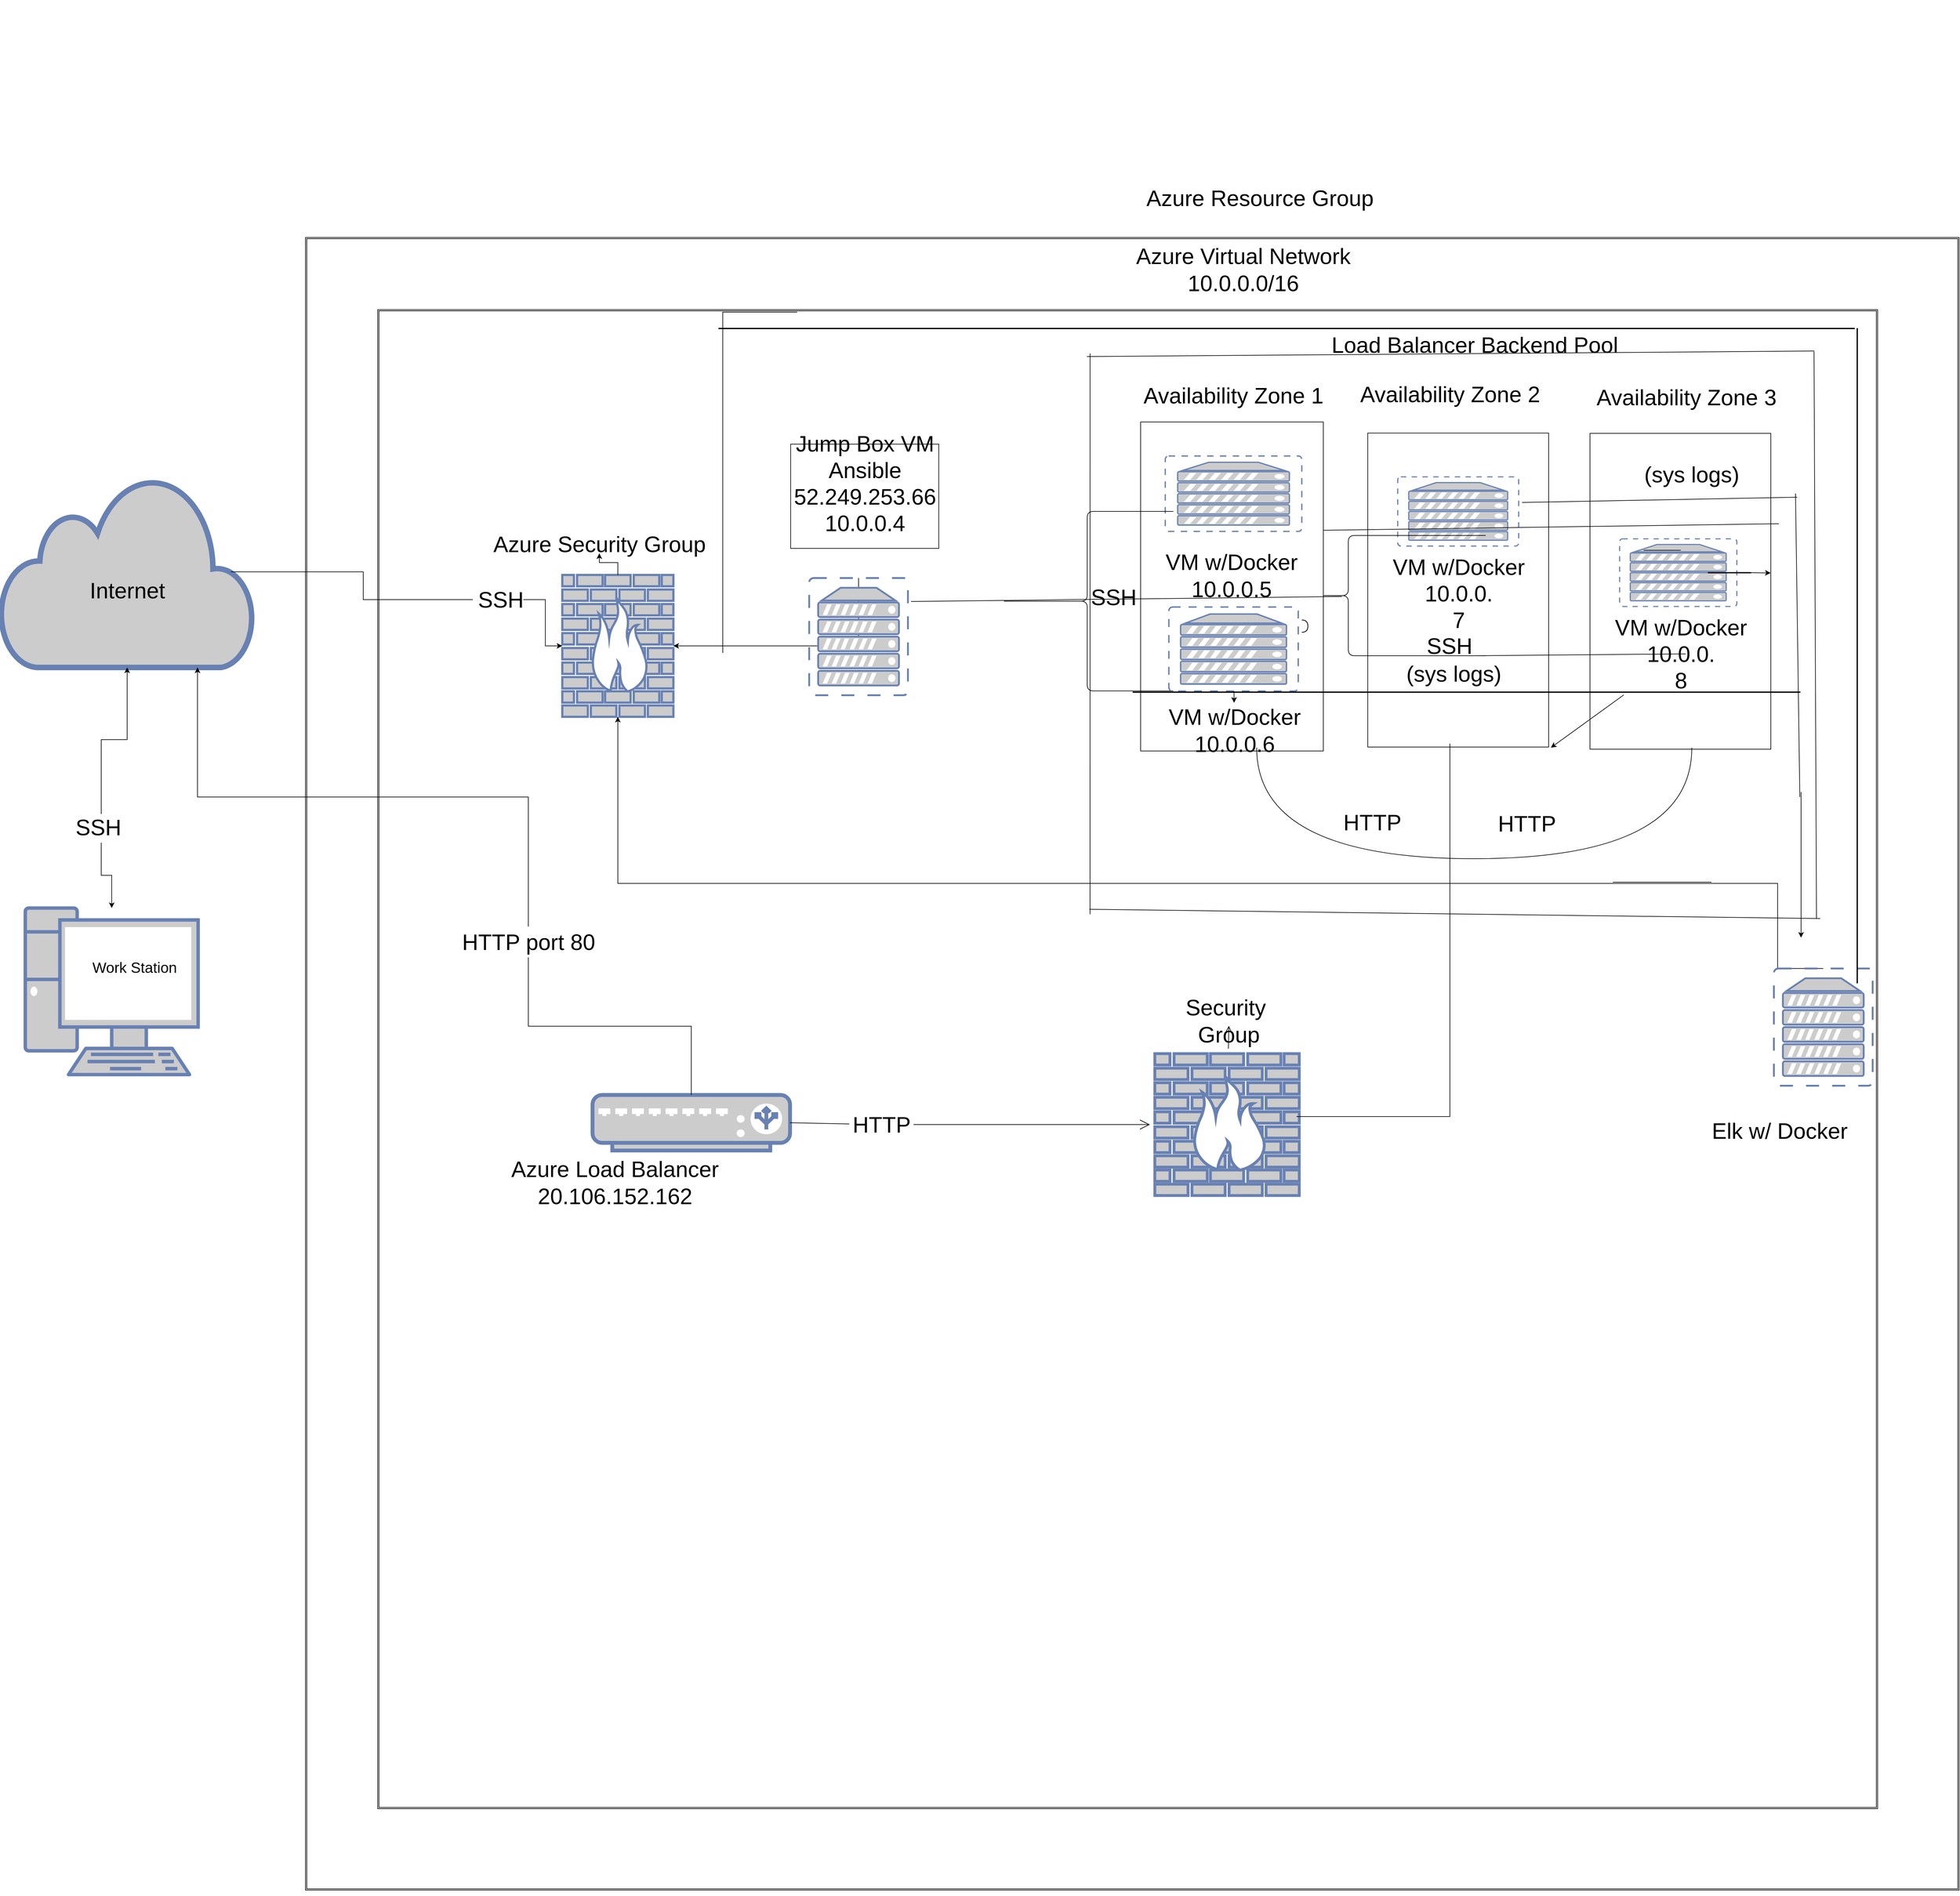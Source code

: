 <mxfile version="16.5.6" type="google"><diagram name="Page-1" id="bfe91b75-5d2c-26a0-9c1d-138518896778"><mxGraphModel dx="6733" dy="3540" grid="0" gridSize="10" guides="1" tooltips="1" connect="1" arrows="1" fold="1" page="0" pageScale="1" pageWidth="1100" pageHeight="850" background="none" math="0" shadow="0"><root><mxCell id="0"/><mxCell id="1" parent="0"/><mxCell id="-BVnMxv5ypGM0ckJ74Aj-95" value="" style="group" vertex="1" connectable="0" parent="1"><mxGeometry x="-1170" y="-596" width="3173" height="2768" as="geometry"/></mxCell><mxCell id="-BVnMxv5ypGM0ckJ74Aj-97" value="" style="whiteSpace=wrap;html=1;aspect=fixed;shadow=0;fontFamily=Helvetica;fontSize=36;fontColor=default;strokeColor=default;fillColor=default;" vertex="1" parent="-BVnMxv5ypGM0ckJ74Aj-95"><mxGeometry x="1696" y="464" width="80" height="80" as="geometry"/></mxCell><mxCell id="-BVnMxv5ypGM0ckJ74Aj-30" value="" style="whiteSpace=wrap;html=1;aspect=fixed;shadow=0;fontSize=36;" vertex="1" parent="-BVnMxv5ypGM0ckJ74Aj-95"><mxGeometry x="1608" y="609" width="440" height="440" as="geometry"/></mxCell><mxCell id="GDP7B6-S-u_dhLO9QjTM-63" value="" style="shape=ext;double=1;whiteSpace=wrap;html=1;aspect=fixed;fontSize=36;strokeColor=#000000;" parent="-BVnMxv5ypGM0ckJ74Aj-95" vertex="1"><mxGeometry x="494" y="89" width="2679" height="2679" as="geometry"/></mxCell><mxCell id="GDP7B6-S-u_dhLO9QjTM-61" value="" style="shape=ext;double=1;whiteSpace=wrap;html=1;aspect=fixed;fontSize=36;strokeColor=#000000;" parent="-BVnMxv5ypGM0ckJ74Aj-95" vertex="1"><mxGeometry x="1080" y="366" width="600" height="600" as="geometry"/></mxCell><mxCell id="GDP7B6-S-u_dhLO9QjTM-60" value="" style="shape=ext;double=1;whiteSpace=wrap;html=1;aspect=fixed;fontSize=36;strokeColor=#000000;shadow=0;" parent="-BVnMxv5ypGM0ckJ74Aj-95" vertex="1"><mxGeometry x="611" y="206" width="2430" height="2430" as="geometry"/></mxCell><mxCell id="GDP7B6-S-u_dhLO9QjTM-15" value="" style="fontColor=#0066CC;verticalAlign=top;verticalLabelPosition=bottom;labelPosition=center;align=center;html=1;outlineConnect=0;fillColor=#CCCCCC;strokeColor=#6881B3;gradientColor=none;gradientDirection=north;strokeWidth=2;shape=mxgraph.networks.pc;" parent="-BVnMxv5ypGM0ckJ74Aj-95" vertex="1"><mxGeometry x="40" y="1176" width="280" height="270" as="geometry"/></mxCell><mxCell id="GDP7B6-S-u_dhLO9QjTM-17" value="" style="html=1;outlineConnect=0;fillColor=#CCCCCC;strokeColor=#6881B3;gradientColor=none;gradientDirection=north;strokeWidth=2;shape=mxgraph.networks.cloud;fontColor=#ffffff;" parent="-BVnMxv5ypGM0ckJ74Aj-95" vertex="1"><mxGeometry y="476" width="410" height="310" as="geometry"/></mxCell><mxCell id="GDP7B6-S-u_dhLO9QjTM-19" value="&lt;font style=&quot;font-size: 36px&quot;&gt;Internet&lt;/font&gt;" style="text;html=1;resizable=0;autosize=1;align=center;verticalAlign=middle;points=[];fillColor=none;strokeColor=none;rounded=0;" parent="-BVnMxv5ypGM0ckJ74Aj-95" vertex="1"><mxGeometry x="135" y="646" width="140" height="30" as="geometry"/></mxCell><mxCell id="GDP7B6-S-u_dhLO9QjTM-21" value="" style="fontColor=#0066CC;verticalAlign=top;verticalLabelPosition=bottom;labelPosition=center;align=center;html=1;outlineConnect=0;fillColor=#CCCCCC;strokeColor=#6881B3;gradientColor=none;gradientDirection=north;strokeWidth=2;shape=mxgraph.networks.firewall;" parent="-BVnMxv5ypGM0ckJ74Aj-95" vertex="1"><mxGeometry x="910" y="636" width="180" height="230" as="geometry"/></mxCell><mxCell id="Qm0OaGZcmAFJQS0F4PH4-7" style="edgeStyle=orthogonalEdgeStyle;rounded=0;orthogonalLoop=1;jettySize=auto;html=1;exitX=0.5;exitY=0;exitDx=0;exitDy=0;exitPerimeter=0;fillColor=#000000;strokeColor=#000000;startArrow=none;" parent="-BVnMxv5ypGM0ckJ74Aj-95" source="GDP7B6-S-u_dhLO9QjTM-55" target="GDP7B6-S-u_dhLO9QjTM-17" edge="1"><mxGeometry relative="1" as="geometry"><Array as="points"><mxPoint x="855" y="996"/><mxPoint x="319" y="996"/></Array></mxGeometry></mxCell><mxCell id="GDP7B6-S-u_dhLO9QjTM-22" value="" style="fontColor=#0066CC;verticalAlign=top;verticalLabelPosition=bottom;labelPosition=center;align=center;html=1;outlineConnect=0;fillColor=#CCCCCC;strokeColor=#6881B3;gradientColor=none;gradientDirection=north;strokeWidth=2;shape=mxgraph.networks.load_balancer;" parent="-BVnMxv5ypGM0ckJ74Aj-95" vertex="1"><mxGeometry x="959" y="1479" width="320" height="90" as="geometry"/></mxCell><mxCell id="GDP7B6-S-u_dhLO9QjTM-24" value="&lt;font style=&quot;font-size: 36px&quot;&gt;Azure Security Group&lt;/font&gt;" style="text;html=1;resizable=0;autosize=1;align=center;verticalAlign=middle;points=[];fillColor=none;strokeColor=none;rounded=0;" parent="-BVnMxv5ypGM0ckJ74Aj-95" vertex="1"><mxGeometry x="790" y="571" width="360" height="30" as="geometry"/></mxCell><mxCell id="Qm0OaGZcmAFJQS0F4PH4-11" value="" style="edgeStyle=orthogonalEdgeStyle;rounded=0;orthogonalLoop=1;jettySize=auto;html=1;fontSize=36;strokeColor=#000000;fillColor=#000000;" parent="-BVnMxv5ypGM0ckJ74Aj-95" source="GDP7B6-S-u_dhLO9QjTM-21" target="GDP7B6-S-u_dhLO9QjTM-24" edge="1"><mxGeometry relative="1" as="geometry"/></mxCell><mxCell id="GDP7B6-S-u_dhLO9QjTM-27" value="Work Station&amp;nbsp;" style="text;html=1;resizable=0;autosize=1;align=center;verticalAlign=middle;points=[];fillColor=none;strokeColor=none;rounded=0;fontSize=24;" parent="-BVnMxv5ypGM0ckJ74Aj-95" vertex="1"><mxGeometry x="140" y="1258" width="160" height="30" as="geometry"/></mxCell><mxCell id="GDP7B6-S-u_dhLO9QjTM-33" style="edgeStyle=orthogonalEdgeStyle;rounded=0;orthogonalLoop=1;jettySize=auto;html=1;exitX=0.5;exitY=0;exitDx=0;exitDy=0;exitPerimeter=0;fontSize=24;strokeColor=#000000;" parent="-BVnMxv5ypGM0ckJ74Aj-95" source="GDP7B6-S-u_dhLO9QjTM-28" target="GDP7B6-S-u_dhLO9QjTM-21" edge="1"><mxGeometry relative="1" as="geometry"><Array as="points"><mxPoint x="1390" y="751"/></Array></mxGeometry></mxCell><mxCell id="GDP7B6-S-u_dhLO9QjTM-28" value="" style="fontColor=#0066CC;verticalAlign=top;verticalLabelPosition=bottom;labelPosition=center;align=center;html=1;outlineConnect=0;fillColor=#CCCCCC;strokeColor=#6881B3;gradientColor=none;gradientDirection=north;strokeWidth=2;shape=mxgraph.networks.virtual_server;fontSize=24;" parent="-BVnMxv5ypGM0ckJ74Aj-95" vertex="1"><mxGeometry x="1310" y="641" width="160" height="190" as="geometry"/></mxCell><mxCell id="GDP7B6-S-u_dhLO9QjTM-44" value="&lt;font style=&quot;font-size: 36px&quot;&gt;Jump Box VM&lt;br&gt;Ansible&lt;br&gt;52.249.253.66&lt;br&gt;10.0.0.4&lt;br&gt;&lt;br&gt;&lt;/font&gt;" style="text;html=1;resizable=0;autosize=1;align=center;verticalAlign=middle;points=[];fillColor=none;strokeColor=#000000;rounded=0;fontSize=24;" parent="-BVnMxv5ypGM0ckJ74Aj-95" vertex="1"><mxGeometry x="1280" y="424" width="240" height="169" as="geometry"/></mxCell><mxCell id="GDP7B6-S-u_dhLO9QjTM-45" value="&lt;font style=&quot;font-size: 36px&quot;&gt;Azure Load Balancer&lt;br&gt;20.106.152.162&lt;br&gt;&lt;/font&gt;" style="text;html=1;resizable=0;autosize=1;align=center;verticalAlign=middle;points=[];fillColor=none;strokeColor=none;rounded=0;fontSize=24;" parent="-BVnMxv5ypGM0ckJ74Aj-95" vertex="1"><mxGeometry x="820" y="1586" width="350" height="70" as="geometry"/></mxCell><mxCell id="-BVnMxv5ypGM0ckJ74Aj-40" value="" style="edgeStyle=orthogonalEdgeStyle;rounded=0;orthogonalLoop=1;jettySize=auto;html=1;fontFamily=Helvetica;fontSize=36;fontColor=default;" edge="1" parent="-BVnMxv5ypGM0ckJ74Aj-95" source="GDP7B6-S-u_dhLO9QjTM-56" target="GDP7B6-S-u_dhLO9QjTM-15"><mxGeometry relative="1" as="geometry"/></mxCell><mxCell id="GDP7B6-S-u_dhLO9QjTM-56" value="SSH&amp;nbsp;" style="text;html=1;resizable=0;autosize=1;align=center;verticalAlign=middle;points=[];fillColor=none;strokeColor=none;rounded=0;fontSize=36;" parent="-BVnMxv5ypGM0ckJ74Aj-95" vertex="1"><mxGeometry x="113" y="1020" width="100" height="50" as="geometry"/></mxCell><mxCell id="GDP7B6-S-u_dhLO9QjTM-23" style="edgeStyle=orthogonalEdgeStyle;rounded=0;orthogonalLoop=1;jettySize=auto;html=1;exitX=0.5;exitY=0.07;exitDx=0;exitDy=0;exitPerimeter=0;entryX=0.5;entryY=1;entryDx=0;entryDy=0;entryPerimeter=0;strokeColor=#000000;startArrow=none;" parent="-BVnMxv5ypGM0ckJ74Aj-95" source="GDP7B6-S-u_dhLO9QjTM-56" target="GDP7B6-S-u_dhLO9QjTM-17" edge="1"><mxGeometry relative="1" as="geometry"/></mxCell><mxCell id="GDP7B6-S-u_dhLO9QjTM-64" value="Azure Virtual Network&lt;br&gt;10.0.0.0/16" style="text;html=1;resizable=0;autosize=1;align=center;verticalAlign=middle;points=[];fillColor=none;strokeColor=none;rounded=0;fontSize=36;" parent="-BVnMxv5ypGM0ckJ74Aj-95" vertex="1"><mxGeometry x="1833" y="96" width="360" height="90" as="geometry"/></mxCell><mxCell id="GDP7B6-S-u_dhLO9QjTM-65" value="Load Balancer Backend Pool" style="text;html=1;resizable=0;autosize=1;align=center;verticalAlign=middle;points=[];fillColor=none;strokeColor=none;rounded=0;fontSize=36;" parent="-BVnMxv5ypGM0ckJ74Aj-95" vertex="1"><mxGeometry x="2147.5" y="238" width="480" height="50" as="geometry"/></mxCell><mxCell id="GDP7B6-S-u_dhLO9QjTM-66" value="Azure Resource Group&amp;nbsp;" style="text;html=1;resizable=0;autosize=1;align=center;verticalAlign=middle;points=[];fillColor=none;strokeColor=none;rounded=0;fontSize=36;" parent="-BVnMxv5ypGM0ckJ74Aj-95" vertex="1"><mxGeometry x="1850" width="390" height="50" as="geometry"/></mxCell><mxCell id="Qm0OaGZcmAFJQS0F4PH4-9" value="&lt;font style=&quot;font-size: 36px&quot;&gt;SSH&lt;/font&gt;" style="text;html=1;resizable=0;autosize=1;align=center;verticalAlign=middle;points=[];fillColor=none;strokeColor=none;rounded=0;" parent="-BVnMxv5ypGM0ckJ74Aj-95" vertex="1"><mxGeometry x="765" y="661" width="90" height="30" as="geometry"/></mxCell><mxCell id="Qm0OaGZcmAFJQS0F4PH4-10" value="" style="edgeStyle=orthogonalEdgeStyle;rounded=0;orthogonalLoop=1;jettySize=auto;html=1;exitX=0.91;exitY=0.5;exitDx=0;exitDy=0;exitPerimeter=0;fontSize=18;strokeColor=#000000;endArrow=none;" parent="-BVnMxv5ypGM0ckJ74Aj-95" source="GDP7B6-S-u_dhLO9QjTM-17" target="Qm0OaGZcmAFJQS0F4PH4-9" edge="1"><mxGeometry relative="1" as="geometry"><mxPoint x="592.2" y="606" as="sourcePoint"/><mxPoint x="1040" y="636" as="targetPoint"/></mxGeometry></mxCell><mxCell id="GDP7B6-S-u_dhLO9QjTM-55" value="HTTP port 80" style="text;html=1;resizable=0;autosize=1;align=center;verticalAlign=middle;points=[];fillColor=none;strokeColor=none;rounded=0;fontSize=36;" parent="-BVnMxv5ypGM0ckJ74Aj-95" vertex="1"><mxGeometry x="740" y="1206" width="230" height="50" as="geometry"/></mxCell><mxCell id="Qm0OaGZcmAFJQS0F4PH4-14" value="" style="edgeStyle=orthogonalEdgeStyle;rounded=0;orthogonalLoop=1;jettySize=auto;html=1;exitX=0.5;exitY=0;exitDx=0;exitDy=0;exitPerimeter=0;fillColor=#000000;strokeColor=#000000;endArrow=none;" parent="-BVnMxv5ypGM0ckJ74Aj-95" source="GDP7B6-S-u_dhLO9QjTM-22" target="GDP7B6-S-u_dhLO9QjTM-55" edge="1"><mxGeometry relative="1" as="geometry"><mxPoint x="970" y="1476" as="sourcePoint"/><mxPoint x="420" y="761" as="targetPoint"/></mxGeometry></mxCell><mxCell id="M41piIpReMYfegAQFZD9-7" value="" style="fontColor=#0066CC;verticalAlign=top;verticalLabelPosition=bottom;labelPosition=center;align=center;html=1;outlineConnect=0;fillColor=#CCCCCC;strokeColor=#6881B3;gradientColor=none;gradientDirection=north;strokeWidth=2;shape=mxgraph.networks.firewall;" parent="-BVnMxv5ypGM0ckJ74Aj-95" vertex="1"><mxGeometry x="1870" y="1412" width="234" height="230" as="geometry"/></mxCell><mxCell id="GDP7B6-S-u_dhLO9QjTM-26" style="edgeStyle=orthogonalEdgeStyle;rounded=0;orthogonalLoop=1;jettySize=auto;html=1;exitX=0.91;exitY=0.5;exitDx=0;exitDy=0;exitPerimeter=0;fontSize=18;strokeColor=#000000;startArrow=none;" parent="-BVnMxv5ypGM0ckJ74Aj-95" source="Qm0OaGZcmAFJQS0F4PH4-9" target="GDP7B6-S-u_dhLO9QjTM-21" edge="1"><mxGeometry relative="1" as="geometry"/></mxCell><mxCell id="M41piIpReMYfegAQFZD9-9" value="&lt;font style=&quot;font-size: 36px&quot;&gt;Security&amp;nbsp; Group&lt;/font&gt;" style="text;strokeColor=none;fillColor=none;html=1;align=center;verticalAlign=middle;whiteSpace=wrap;rounded=0;hachureGap=4;fontSize=16;" parent="-BVnMxv5ypGM0ckJ74Aj-95" vertex="1"><mxGeometry x="1960" y="1358" width="60" height="1" as="geometry"/></mxCell><mxCell id="M41piIpReMYfegAQFZD9-13" value="" style="edgeStyle=none;curved=1;rounded=0;orthogonalLoop=1;jettySize=auto;html=1;fontSize=12;endArrow=open;startSize=14;endSize=14;sourcePerimeterSpacing=8;targetPerimeterSpacing=8;" parent="-BVnMxv5ypGM0ckJ74Aj-95" source="M41piIpReMYfegAQFZD9-7" target="M41piIpReMYfegAQFZD9-9" edge="1"><mxGeometry relative="1" as="geometry"/></mxCell><mxCell id="-BVnMxv5ypGM0ckJ74Aj-2" value="Elk w/ Docker" style="text;html=1;resizable=0;autosize=1;align=center;verticalAlign=middle;points=[];fillColor=none;strokeColor=none;rounded=0;fontSize=36;" vertex="1" parent="-BVnMxv5ypGM0ckJ74Aj-95"><mxGeometry x="2767" y="1513" width="230" height="47" as="geometry"/></mxCell><mxCell id="-BVnMxv5ypGM0ckJ74Aj-23" style="edgeStyle=orthogonalEdgeStyle;rounded=0;orthogonalLoop=1;jettySize=auto;html=1;exitX=0.5;exitY=0;exitDx=0;exitDy=0;exitPerimeter=0;entryX=0.5;entryY=1;entryDx=0;entryDy=0;entryPerimeter=0;fontSize=36;" edge="1" parent="-BVnMxv5ypGM0ckJ74Aj-95" source="-BVnMxv5ypGM0ckJ74Aj-3" target="GDP7B6-S-u_dhLO9QjTM-21"><mxGeometry relative="1" as="geometry"><Array as="points"><mxPoint x="2879" y="1136"/><mxPoint x="1000" y="1136"/></Array></mxGeometry></mxCell><mxCell id="-BVnMxv5ypGM0ckJ74Aj-3" value="" style="fontColor=#0066CC;verticalAlign=top;verticalLabelPosition=bottom;labelPosition=center;align=center;html=1;outlineConnect=0;fillColor=#CCCCCC;strokeColor=#6881B3;gradientColor=none;gradientDirection=north;strokeWidth=2;shape=mxgraph.networks.virtual_server;fontSize=24;" vertex="1" parent="-BVnMxv5ypGM0ckJ74Aj-95"><mxGeometry x="2873" y="1274" width="160" height="190" as="geometry"/></mxCell><mxCell id="-BVnMxv5ypGM0ckJ74Aj-5" value="HTTP" style="text;html=1;resizable=0;autosize=1;align=center;verticalAlign=middle;points=[];fillColor=none;strokeColor=none;rounded=0;fontSize=36;" vertex="1" parent="-BVnMxv5ypGM0ckJ74Aj-95"><mxGeometry x="1375" y="1503.5" width="104" height="47" as="geometry"/></mxCell><mxCell id="-BVnMxv5ypGM0ckJ74Aj-6" value="" style="edgeStyle=none;curved=1;rounded=0;orthogonalLoop=1;jettySize=auto;html=1;exitX=1;exitY=0.5;exitDx=0;exitDy=0;exitPerimeter=0;fontSize=12;endArrow=none;startSize=14;endSize=14;sourcePerimeterSpacing=8;" edge="1" parent="-BVnMxv5ypGM0ckJ74Aj-95" source="GDP7B6-S-u_dhLO9QjTM-22" target="-BVnMxv5ypGM0ckJ74Aj-5"><mxGeometry relative="1" as="geometry"><mxPoint x="1130" y="1521" as="sourcePoint"/><mxPoint x="1335.0" y="1521" as="targetPoint"/></mxGeometry></mxCell><mxCell id="M41piIpReMYfegAQFZD9-8" style="edgeStyle=none;curved=1;rounded=0;orthogonalLoop=1;jettySize=auto;html=1;exitX=1;exitY=0.5;exitDx=0;exitDy=0;exitPerimeter=0;fontSize=12;endArrow=open;startSize=14;endSize=14;targetPerimeterSpacing=8;startArrow=none;" parent="-BVnMxv5ypGM0ckJ74Aj-95" source="-BVnMxv5ypGM0ckJ74Aj-5" target="M41piIpReMYfegAQFZD9-7" edge="1"><mxGeometry relative="1" as="geometry"/></mxCell><mxCell id="-BVnMxv5ypGM0ckJ74Aj-24" style="edgeStyle=orthogonalEdgeStyle;rounded=0;orthogonalLoop=1;jettySize=auto;html=1;exitX=0.5;exitY=1;exitDx=0;exitDy=0;fontSize=36;" edge="1" parent="-BVnMxv5ypGM0ckJ74Aj-95" source="GDP7B6-S-u_dhLO9QjTM-63" target="GDP7B6-S-u_dhLO9QjTM-63"><mxGeometry relative="1" as="geometry"/></mxCell><mxCell id="-BVnMxv5ypGM0ckJ74Aj-59" value="" style="group" vertex="1" connectable="0" parent="-BVnMxv5ypGM0ckJ74Aj-95"><mxGeometry x="2215" y="406" width="458" height="716" as="geometry"/></mxCell><mxCell id="-BVnMxv5ypGM0ckJ74Aj-60" value="" style="whiteSpace=wrap;html=1;shadow=0;fontFamily=Helvetica;fontSize=36;fontColor=default;strokeColor=default;fillColor=default;" vertex="1" parent="-BVnMxv5ypGM0ckJ74Aj-59"><mxGeometry width="293" height="509" as="geometry"/></mxCell><mxCell id="-BVnMxv5ypGM0ckJ74Aj-61" value="" style="fontColor=#0066CC;verticalAlign=top;verticalLabelPosition=bottom;labelPosition=center;align=center;html=1;outlineConnect=0;fillColor=#CCCCCC;strokeColor=#6881B3;gradientColor=none;gradientDirection=north;strokeWidth=2;shape=mxgraph.networks.virtual_server;fontSize=24;" vertex="1" parent="-BVnMxv5ypGM0ckJ74Aj-59"><mxGeometry x="48.5" y="71" width="196" height="112.17" as="geometry"/></mxCell><mxCell id="-BVnMxv5ypGM0ckJ74Aj-62" value="VM w/Docker&lt;br&gt;10.0.0.&lt;br&gt;7" style="text;html=1;resizable=0;autosize=1;align=center;verticalAlign=middle;points=[];fillColor=none;strokeColor=none;rounded=0;fontSize=36;" vertex="1" parent="-BVnMxv5ypGM0ckJ74Aj-59"><mxGeometry x="34.5" y="193.853" width="224" height="133" as="geometry"/></mxCell><mxCell id="-BVnMxv5ypGM0ckJ74Aj-120" value="" style="shape=curlyBracket;whiteSpace=wrap;html=1;rounded=1;shadow=0;fontFamily=Helvetica;fontSize=36;fontColor=default;strokeColor=default;fillColor=default;direction=east;size=0.5;" vertex="1" parent="-BVnMxv5ypGM0ckJ74Aj-59"><mxGeometry x="-254" y="166" width="445" height="195" as="geometry"/></mxCell><mxCell id="-BVnMxv5ypGM0ckJ74Aj-139" value="(sys logs)" style="text;html=1;resizable=0;autosize=1;align=center;verticalAlign=middle;points=[];fillColor=none;strokeColor=none;rounded=0;shadow=0;fontFamily=Helvetica;fontSize=36;fontColor=default;" vertex="1" parent="-BVnMxv5ypGM0ckJ74Aj-59"><mxGeometry x="57" y="366" width="164" height="47" as="geometry"/></mxCell><mxCell id="-BVnMxv5ypGM0ckJ74Aj-140" value="SSH" style="text;html=1;resizable=0;autosize=1;align=center;verticalAlign=middle;points=[];fillColor=none;strokeColor=none;rounded=0;shadow=0;fontFamily=Helvetica;fontSize=36;fontColor=default;" vertex="1" parent="-BVnMxv5ypGM0ckJ74Aj-59"><mxGeometry x="90" y="321" width="84" height="47" as="geometry"/></mxCell><mxCell id="-BVnMxv5ypGM0ckJ74Aj-56" value="" style="group" vertex="1" connectable="0" parent="-BVnMxv5ypGM0ckJ74Aj-95"><mxGeometry x="2575" y="384.5" width="351" height="512" as="geometry"/></mxCell><mxCell id="-BVnMxv5ypGM0ckJ74Aj-44" value="" style="whiteSpace=wrap;html=1;shadow=0;fontFamily=Helvetica;fontSize=36;fontColor=default;strokeColor=default;fillColor=default;" vertex="1" parent="-BVnMxv5ypGM0ckJ74Aj-56"><mxGeometry y="22" width="293" height="512" as="geometry"/></mxCell><mxCell id="GDP7B6-S-u_dhLO9QjTM-30" value="" style="fontColor=#0066CC;verticalAlign=top;verticalLabelPosition=bottom;labelPosition=center;align=center;html=1;outlineConnect=0;fillColor=#CCCCCC;strokeColor=#6881B3;gradientColor=none;gradientDirection=north;strokeWidth=2;shape=mxgraph.networks.virtual_server;fontSize=24;" parent="-BVnMxv5ypGM0ckJ74Aj-56" vertex="1"><mxGeometry x="48" y="193" width="190" height="109.64" as="geometry"/></mxCell><mxCell id="GDP7B6-S-u_dhLO9QjTM-49" value="VM w/Docker&lt;br&gt;10.0.0.&lt;br&gt;8" style="text;html=1;resizable=0;autosize=1;align=center;verticalAlign=middle;points=[];fillColor=none;strokeColor=none;rounded=0;fontSize=36;" parent="-BVnMxv5ypGM0ckJ74Aj-56" vertex="1"><mxGeometry x="34.5" y="313.003" width="224" height="133" as="geometry"/></mxCell><mxCell id="-BVnMxv5ypGM0ckJ74Aj-127" value="" style="endArrow=none;html=1;rounded=0;fontFamily=Helvetica;fontSize=36;fontColor=default;entryX=0.955;entryY=0.322;entryDx=0;entryDy=0;entryPerimeter=0;" edge="1" parent="-BVnMxv5ypGM0ckJ74Aj-56"><mxGeometry relative="1" as="geometry"><mxPoint x="-110" y="134.04" as="sourcePoint"/><mxPoint x="335.65" y="125.5" as="targetPoint"/></mxGeometry></mxCell><mxCell id="-BVnMxv5ypGM0ckJ74Aj-128" value="&lt;div style=&quot;text-align: center&quot;&gt;&lt;font face=&quot;helvetica&quot;&gt;(sys logs)&lt;/font&gt;&lt;/div&gt;" style="text;whiteSpace=wrap;html=1;fontSize=36;fontFamily=Helvetica;fontColor=default;" vertex="1" parent="-BVnMxv5ypGM0ckJ74Aj-56"><mxGeometry x="86" y="60.5" width="158.5" height="57" as="geometry"/></mxCell><mxCell id="-BVnMxv5ypGM0ckJ74Aj-142" value="" style="endArrow=none;html=1;rounded=0;fontFamily=Helvetica;fontSize=36;fontColor=default;exitX=0.99;exitY=0.99;exitDx=0;exitDy=0;exitPerimeter=0;" edge="1" parent="-BVnMxv5ypGM0ckJ74Aj-56" source="-BVnMxv5ypGM0ckJ74Aj-71"><mxGeometry relative="1" as="geometry"><mxPoint x="-35" y="171.5" as="sourcePoint"/><mxPoint x="306" y="168.5" as="targetPoint"/></mxGeometry></mxCell><mxCell id="-BVnMxv5ypGM0ckJ74Aj-148" style="edgeStyle=none;rounded=0;orthogonalLoop=1;jettySize=auto;html=1;exitX=1;exitY=0.5;exitDx=0;exitDy=0;exitPerimeter=0;entryX=0.999;entryY=0.442;entryDx=0;entryDy=0;entryPerimeter=0;fontFamily=Helvetica;fontSize=36;fontColor=default;" edge="1" parent="-BVnMxv5ypGM0ckJ74Aj-56" source="-BVnMxv5ypGM0ckJ74Aj-147" target="-BVnMxv5ypGM0ckJ74Aj-44"><mxGeometry relative="1" as="geometry"/></mxCell><mxCell id="-BVnMxv5ypGM0ckJ74Aj-147" value="" style="line;strokeWidth=2;html=1;shadow=0;fontFamily=Helvetica;fontSize=36;fontColor=default;fillColor=default;" vertex="1" parent="-BVnMxv5ypGM0ckJ74Aj-56"><mxGeometry x="191" y="242.82" width="70" height="10" as="geometry"/></mxCell><mxCell id="-BVnMxv5ypGM0ckJ74Aj-69" value="" style="group" vertex="1" connectable="0" parent="-BVnMxv5ypGM0ckJ74Aj-95"><mxGeometry x="1847" y="388" width="296" height="549" as="geometry"/></mxCell><mxCell id="-BVnMxv5ypGM0ckJ74Aj-70" value="" style="whiteSpace=wrap;html=1;shadow=0;fontFamily=Helvetica;fontSize=36;fontColor=default;strokeColor=default;fillColor=default;" vertex="1" parent="-BVnMxv5ypGM0ckJ74Aj-69"><mxGeometry width="296" height="533.374" as="geometry"/></mxCell><mxCell id="-BVnMxv5ypGM0ckJ74Aj-71" value="" style="fontColor=#0066CC;verticalAlign=top;verticalLabelPosition=bottom;labelPosition=center;align=center;html=1;outlineConnect=0;fillColor=#CCCCCC;strokeColor=#6881B3;gradientColor=none;gradientDirection=north;strokeWidth=2;shape=mxgraph.networks.virtual_server;fontSize=24;" vertex="1" parent="-BVnMxv5ypGM0ckJ74Aj-69"><mxGeometry x="39.904" y="55.182" width="221.242" height="122.218" as="geometry"/></mxCell><mxCell id="-BVnMxv5ypGM0ckJ74Aj-72" value="VM w/Docker&lt;br&gt;10.0.0.5" style="text;html=1;resizable=0;autosize=1;align=center;verticalAlign=middle;points=[];fillColor=none;strokeColor=none;rounded=0;fontSize=36;" vertex="1" parent="-BVnMxv5ypGM0ckJ74Aj-69"><mxGeometry x="34.853" y="203.837" width="224" height="90" as="geometry"/></mxCell><mxCell id="-BVnMxv5ypGM0ckJ74Aj-79" value="" style="edgeStyle=none;rounded=0;orthogonalLoop=1;jettySize=auto;html=1;fontFamily=Helvetica;fontSize=36;fontColor=default;" edge="1" parent="-BVnMxv5ypGM0ckJ74Aj-69" source="-BVnMxv5ypGM0ckJ74Aj-1" target="-BVnMxv5ypGM0ckJ74Aj-26"><mxGeometry relative="1" as="geometry"/></mxCell><mxCell id="-BVnMxv5ypGM0ckJ74Aj-1" value="" style="fontColor=#0066CC;verticalAlign=top;verticalLabelPosition=bottom;labelPosition=center;align=center;html=1;outlineConnect=0;fillColor=#CCCCCC;strokeColor=#6881B3;gradientColor=none;gradientDirection=north;strokeWidth=2;shape=mxgraph.networks.virtual_server;fontSize=24;" vertex="1" parent="-BVnMxv5ypGM0ckJ74Aj-69"><mxGeometry x="45.713" y="300.02" width="209.625" height="136.281" as="geometry"/></mxCell><mxCell id="-BVnMxv5ypGM0ckJ74Aj-26" value="VM w/Docker&lt;br&gt;10.0.0.6" style="text;html=1;resizable=0;autosize=1;align=center;verticalAlign=middle;points=[];fillColor=none;strokeColor=none;rounded=0;fontSize=36;" vertex="1" parent="-BVnMxv5ypGM0ckJ74Aj-69"><mxGeometry x="39.904" y="455.243" width="224" height="90" as="geometry"/></mxCell><mxCell id="-BVnMxv5ypGM0ckJ74Aj-76" value="&#10;&#10;&lt;span style=&quot;color: rgb(0, 0, 0); font-family: helvetica; font-size: 36px; font-style: normal; font-weight: 400; letter-spacing: normal; text-align: center; text-indent: 0px; text-transform: none; word-spacing: 0px; background-color: rgb(255, 255, 255); display: inline; float: none;&quot;&gt;Availability Zone 1&lt;/span&gt;&#10;&#10;" style="text;html=1;resizable=0;autosize=1;align=center;verticalAlign=middle;points=[];fillColor=none;strokeColor=none;rounded=0;shadow=0;fontFamily=Helvetica;fontSize=36;fontColor=default;" vertex="1" parent="-BVnMxv5ypGM0ckJ74Aj-95"><mxGeometry x="1846.5" y="257" width="301" height="176" as="geometry"/></mxCell><mxCell id="-BVnMxv5ypGM0ckJ74Aj-77" value="Availability Zone 2" style="text;html=1;resizable=0;autosize=1;align=center;verticalAlign=middle;points=[];fillColor=none;strokeColor=none;rounded=0;shadow=0;fontFamily=Helvetica;fontSize=36;fontColor=default;" vertex="1" parent="-BVnMxv5ypGM0ckJ74Aj-95"><mxGeometry x="2197" y="319" width="301" height="47" as="geometry"/></mxCell><mxCell id="-BVnMxv5ypGM0ckJ74Aj-78" value="&lt;br&gt;&lt;br&gt;&lt;span style=&quot;color: rgb(0 , 0 , 0) ; font-family: &amp;#34;helvetica&amp;#34; ; font-size: 36px ; font-style: normal ; font-weight: 400 ; letter-spacing: normal ; text-align: center ; text-indent: 0px ; text-transform: none ; word-spacing: 0px ; background-color: rgb(255 , 255 , 255) ; display: inline ; float: none&quot;&gt;Availability Zone 3&lt;/span&gt;" style="text;html=1;resizable=0;autosize=1;align=center;verticalAlign=middle;points=[];fillColor=none;strokeColor=none;rounded=0;shadow=0;fontFamily=Helvetica;fontSize=36;fontColor=default;" vertex="1" parent="-BVnMxv5ypGM0ckJ74Aj-95"><mxGeometry x="2580" y="238" width="301" height="133" as="geometry"/></mxCell><mxCell id="-BVnMxv5ypGM0ckJ74Aj-80" value="" style="shape=requiredInterface;html=1;verticalLabelPosition=bottom;sketch=0;shadow=0;fontFamily=Helvetica;fontSize=36;fontColor=default;strokeColor=default;fillColor=default;" vertex="1" parent="-BVnMxv5ypGM0ckJ74Aj-95"><mxGeometry x="2108" y="709" width="10" height="20" as="geometry"/></mxCell><mxCell id="-BVnMxv5ypGM0ckJ74Aj-81" value="" style="shape=requiredInterface;html=1;verticalLabelPosition=bottom;sketch=0;shadow=0;fontFamily=Helvetica;fontSize=36;fontColor=default;strokeColor=default;fillColor=default;" vertex="1" parent="-BVnMxv5ypGM0ckJ74Aj-95"><mxGeometry x="2108" y="709" width="10" height="20" as="geometry"/></mxCell><mxCell id="-BVnMxv5ypGM0ckJ74Aj-82" value="" style="shape=requiredInterface;html=1;verticalLabelPosition=bottom;sketch=0;shadow=0;fontFamily=Helvetica;fontSize=36;fontColor=default;strokeColor=default;fillColor=default;direction=south;" vertex="1" parent="-BVnMxv5ypGM0ckJ74Aj-95"><mxGeometry x="2035" y="916" width="705" height="180" as="geometry"/></mxCell><mxCell id="-BVnMxv5ypGM0ckJ74Aj-89" value="" style="shape=partialRectangle;whiteSpace=wrap;html=1;top=0;left=0;fillColor=none;shadow=0;fontFamily=Helvetica;fontSize=36;fontColor=default;strokeColor=default;" vertex="1" parent="-BVnMxv5ypGM0ckJ74Aj-95"><mxGeometry x="2100" y="910" width="248" height="604" as="geometry"/></mxCell><mxCell id="-BVnMxv5ypGM0ckJ74Aj-92" value="HTTP" style="text;html=1;resizable=0;autosize=1;align=center;verticalAlign=middle;points=[];fillColor=none;strokeColor=none;rounded=0;shadow=0;fontFamily=Helvetica;fontSize=36;fontColor=default;" vertex="1" parent="-BVnMxv5ypGM0ckJ74Aj-95"><mxGeometry x="2170" y="1013" width="104" height="47" as="geometry"/></mxCell><mxCell id="-BVnMxv5ypGM0ckJ74Aj-93" value="&lt;span style=&quot;color: rgb(0, 0, 0); font-family: helvetica; font-size: 36px; font-style: normal; font-weight: 400; letter-spacing: normal; text-align: center; text-indent: 0px; text-transform: none; word-spacing: 0px; background-color: rgb(255, 255, 255); display: inline; float: none;&quot;&gt;HTTP&lt;/span&gt;" style="text;whiteSpace=wrap;html=1;fontSize=36;fontFamily=Helvetica;fontColor=default;" vertex="1" parent="-BVnMxv5ypGM0ckJ74Aj-95"><mxGeometry x="2424.0" y="1011" width="114" height="57" as="geometry"/></mxCell><mxCell id="-BVnMxv5ypGM0ckJ74Aj-104" value="" style="endArrow=none;html=1;rounded=0;fontFamily=Helvetica;fontSize=36;fontColor=default;" edge="1" parent="-BVnMxv5ypGM0ckJ74Aj-95"><mxGeometry relative="1" as="geometry"><mxPoint x="1764" y="1178" as="sourcePoint"/><mxPoint x="2948" y="1193" as="targetPoint"/></mxGeometry></mxCell><mxCell id="-BVnMxv5ypGM0ckJ74Aj-107" value="" style="endArrow=none;html=1;rounded=0;fontFamily=Helvetica;fontSize=36;fontColor=default;exitX=0.491;exitY=0.028;exitDx=0;exitDy=0;exitPerimeter=0;" edge="1" parent="-BVnMxv5ypGM0ckJ74Aj-95"><mxGeometry relative="1" as="geometry"><mxPoint x="1765.06" y="277.0" as="sourcePoint"/><mxPoint x="1765" y="1186" as="targetPoint"/></mxGeometry></mxCell><mxCell id="-BVnMxv5ypGM0ckJ74Aj-108" value="" style="endArrow=none;html=1;rounded=0;fontFamily=Helvetica;fontSize=36;fontColor=default;exitX=0.491;exitY=0.028;exitDx=0;exitDy=0;exitPerimeter=0;" edge="1" parent="-BVnMxv5ypGM0ckJ74Aj-95"><mxGeometry relative="1" as="geometry"><mxPoint x="2938" y="274.0" as="sourcePoint"/><mxPoint x="2942" y="1193" as="targetPoint"/></mxGeometry></mxCell><mxCell id="-BVnMxv5ypGM0ckJ74Aj-109" value="" style="endArrow=none;html=1;rounded=0;fontFamily=Helvetica;fontSize=36;fontColor=default;entryX=0.955;entryY=0.322;entryDx=0;entryDy=0;entryPerimeter=0;" edge="1" parent="-BVnMxv5ypGM0ckJ74Aj-95"><mxGeometry relative="1" as="geometry"><mxPoint x="1760" y="282" as="sourcePoint"/><mxPoint x="2938.65" y="273" as="targetPoint"/></mxGeometry></mxCell><mxCell id="-BVnMxv5ypGM0ckJ74Aj-113" value="" style="shape=curlyBracket;whiteSpace=wrap;html=1;rounded=1;shadow=0;fontFamily=Helvetica;fontSize=36;fontColor=default;strokeColor=default;fillColor=default;direction=east;size=0.5;" vertex="1" parent="-BVnMxv5ypGM0ckJ74Aj-95"><mxGeometry x="1621" y="533" width="279" height="291" as="geometry"/></mxCell><mxCell id="-BVnMxv5ypGM0ckJ74Aj-119" value="" style="line;strokeWidth=2;html=1;shadow=0;fontFamily=Helvetica;fontSize=36;fontColor=default;fillColor=default;" vertex="1" parent="-BVnMxv5ypGM0ckJ74Aj-95"><mxGeometry x="1834" y="821" width="1082" height="10" as="geometry"/></mxCell><mxCell id="-BVnMxv5ypGM0ckJ74Aj-124" value="" style="endArrow=none;html=1;rounded=0;fontFamily=Helvetica;fontSize=36;fontColor=default;" edge="1" parent="-BVnMxv5ypGM0ckJ74Aj-95"><mxGeometry relative="1" as="geometry"><mxPoint x="2908" y="504" as="sourcePoint"/><mxPoint x="2915" y="996" as="targetPoint"/></mxGeometry></mxCell><mxCell id="-BVnMxv5ypGM0ckJ74Aj-132" value="" style="endArrow=classic;html=1;rounded=0;fontFamily=Helvetica;fontSize=36;fontColor=default;" edge="1" parent="-BVnMxv5ypGM0ckJ74Aj-95"><mxGeometry width="50" height="50" relative="1" as="geometry"><mxPoint x="2917" y="988" as="sourcePoint"/><mxPoint x="2917" y="1224" as="targetPoint"/></mxGeometry></mxCell><mxCell id="-BVnMxv5ypGM0ckJ74Aj-138" value="" style="endArrow=none;html=1;rounded=0;fontFamily=Helvetica;fontSize=36;fontColor=default;" edge="1" parent="-BVnMxv5ypGM0ckJ74Aj-95"><mxGeometry width="50" height="50" relative="1" as="geometry"><mxPoint x="1475" y="679" as="sourcePoint"/><mxPoint x="2173" y="671" as="targetPoint"/></mxGeometry></mxCell><mxCell id="-BVnMxv5ypGM0ckJ74Aj-141" value="SSH" style="text;html=1;resizable=0;autosize=1;align=center;verticalAlign=middle;points=[];fillColor=none;strokeColor=none;rounded=0;shadow=0;fontFamily=Helvetica;fontSize=36;fontColor=default;" vertex="1" parent="-BVnMxv5ypGM0ckJ74Aj-95"><mxGeometry x="1761" y="648" width="84" height="47" as="geometry"/></mxCell><mxCell id="-BVnMxv5ypGM0ckJ74Aj-143" value="" style="shape=partialRectangle;whiteSpace=wrap;html=1;bottom=0;right=0;fillColor=none;shadow=0;fontFamily=Helvetica;fontSize=36;fontColor=default;strokeColor=default;" vertex="1" parent="-BVnMxv5ypGM0ckJ74Aj-95"><mxGeometry x="1170" y="210" width="120" height="552" as="geometry"/></mxCell><mxCell id="-BVnMxv5ypGM0ckJ74Aj-144" value="" style="line;strokeWidth=2;html=1;shadow=0;fontFamily=Helvetica;fontSize=36;fontColor=default;fillColor=default;" vertex="1" parent="-BVnMxv5ypGM0ckJ74Aj-95"><mxGeometry x="1163" y="-295" width="1841" height="1063" as="geometry"/></mxCell><mxCell id="-BVnMxv5ypGM0ckJ74Aj-145" value="" style="line;strokeWidth=2;direction=south;html=1;shadow=0;fontFamily=Helvetica;fontSize=36;fontColor=default;fillColor=default;" vertex="1" parent="-BVnMxv5ypGM0ckJ74Aj-95"><mxGeometry x="2977" y="236" width="62" height="1062" as="geometry"/></mxCell><mxCell id="-BVnMxv5ypGM0ckJ74Aj-149" value="" style="edgeStyle=none;rounded=0;orthogonalLoop=1;jettySize=auto;html=1;fontFamily=Helvetica;fontSize=36;fontColor=default;" edge="1" parent="-BVnMxv5ypGM0ckJ74Aj-95" source="GDP7B6-S-u_dhLO9QjTM-49" target="-BVnMxv5ypGM0ckJ74Aj-82"><mxGeometry relative="1" as="geometry"/></mxCell><mxCell id="-BVnMxv5ypGM0ckJ74Aj-106" value="" style="endArrow=none;html=1;rounded=0;fontFamily=Helvetica;fontSize=36;fontColor=default;" edge="1" parent="1"><mxGeometry relative="1" as="geometry"><mxPoint x="1442" y="538" as="sourcePoint"/><mxPoint x="1602" y="538" as="targetPoint"/></mxGeometry></mxCell><mxCell id="-BVnMxv5ypGM0ckJ74Aj-110" value="" style="line;strokeWidth=1;rotatable=0;dashed=0;labelPosition=right;align=left;verticalAlign=middle;spacingTop=0;spacingLeft=6;points=[];portConstraint=eastwest;shadow=0;fontFamily=Helvetica;fontSize=36;fontColor=default;fillColor=default;html=1;" vertex="1" parent="1"><mxGeometry x="1492" y="-5" width="60" height="10" as="geometry"/></mxCell><mxCell id="-BVnMxv5ypGM0ckJ74Aj-122" value="" style="endArrow=none;html=1;rounded=0;fontFamily=Helvetica;fontSize=36;fontColor=default;" edge="1" parent="1"><mxGeometry relative="1" as="geometry"><mxPoint x="1219" y="171" as="sourcePoint"/><mxPoint x="1560" y="168" as="targetPoint"/></mxGeometry></mxCell></root></mxGraphModel></diagram></mxfile>